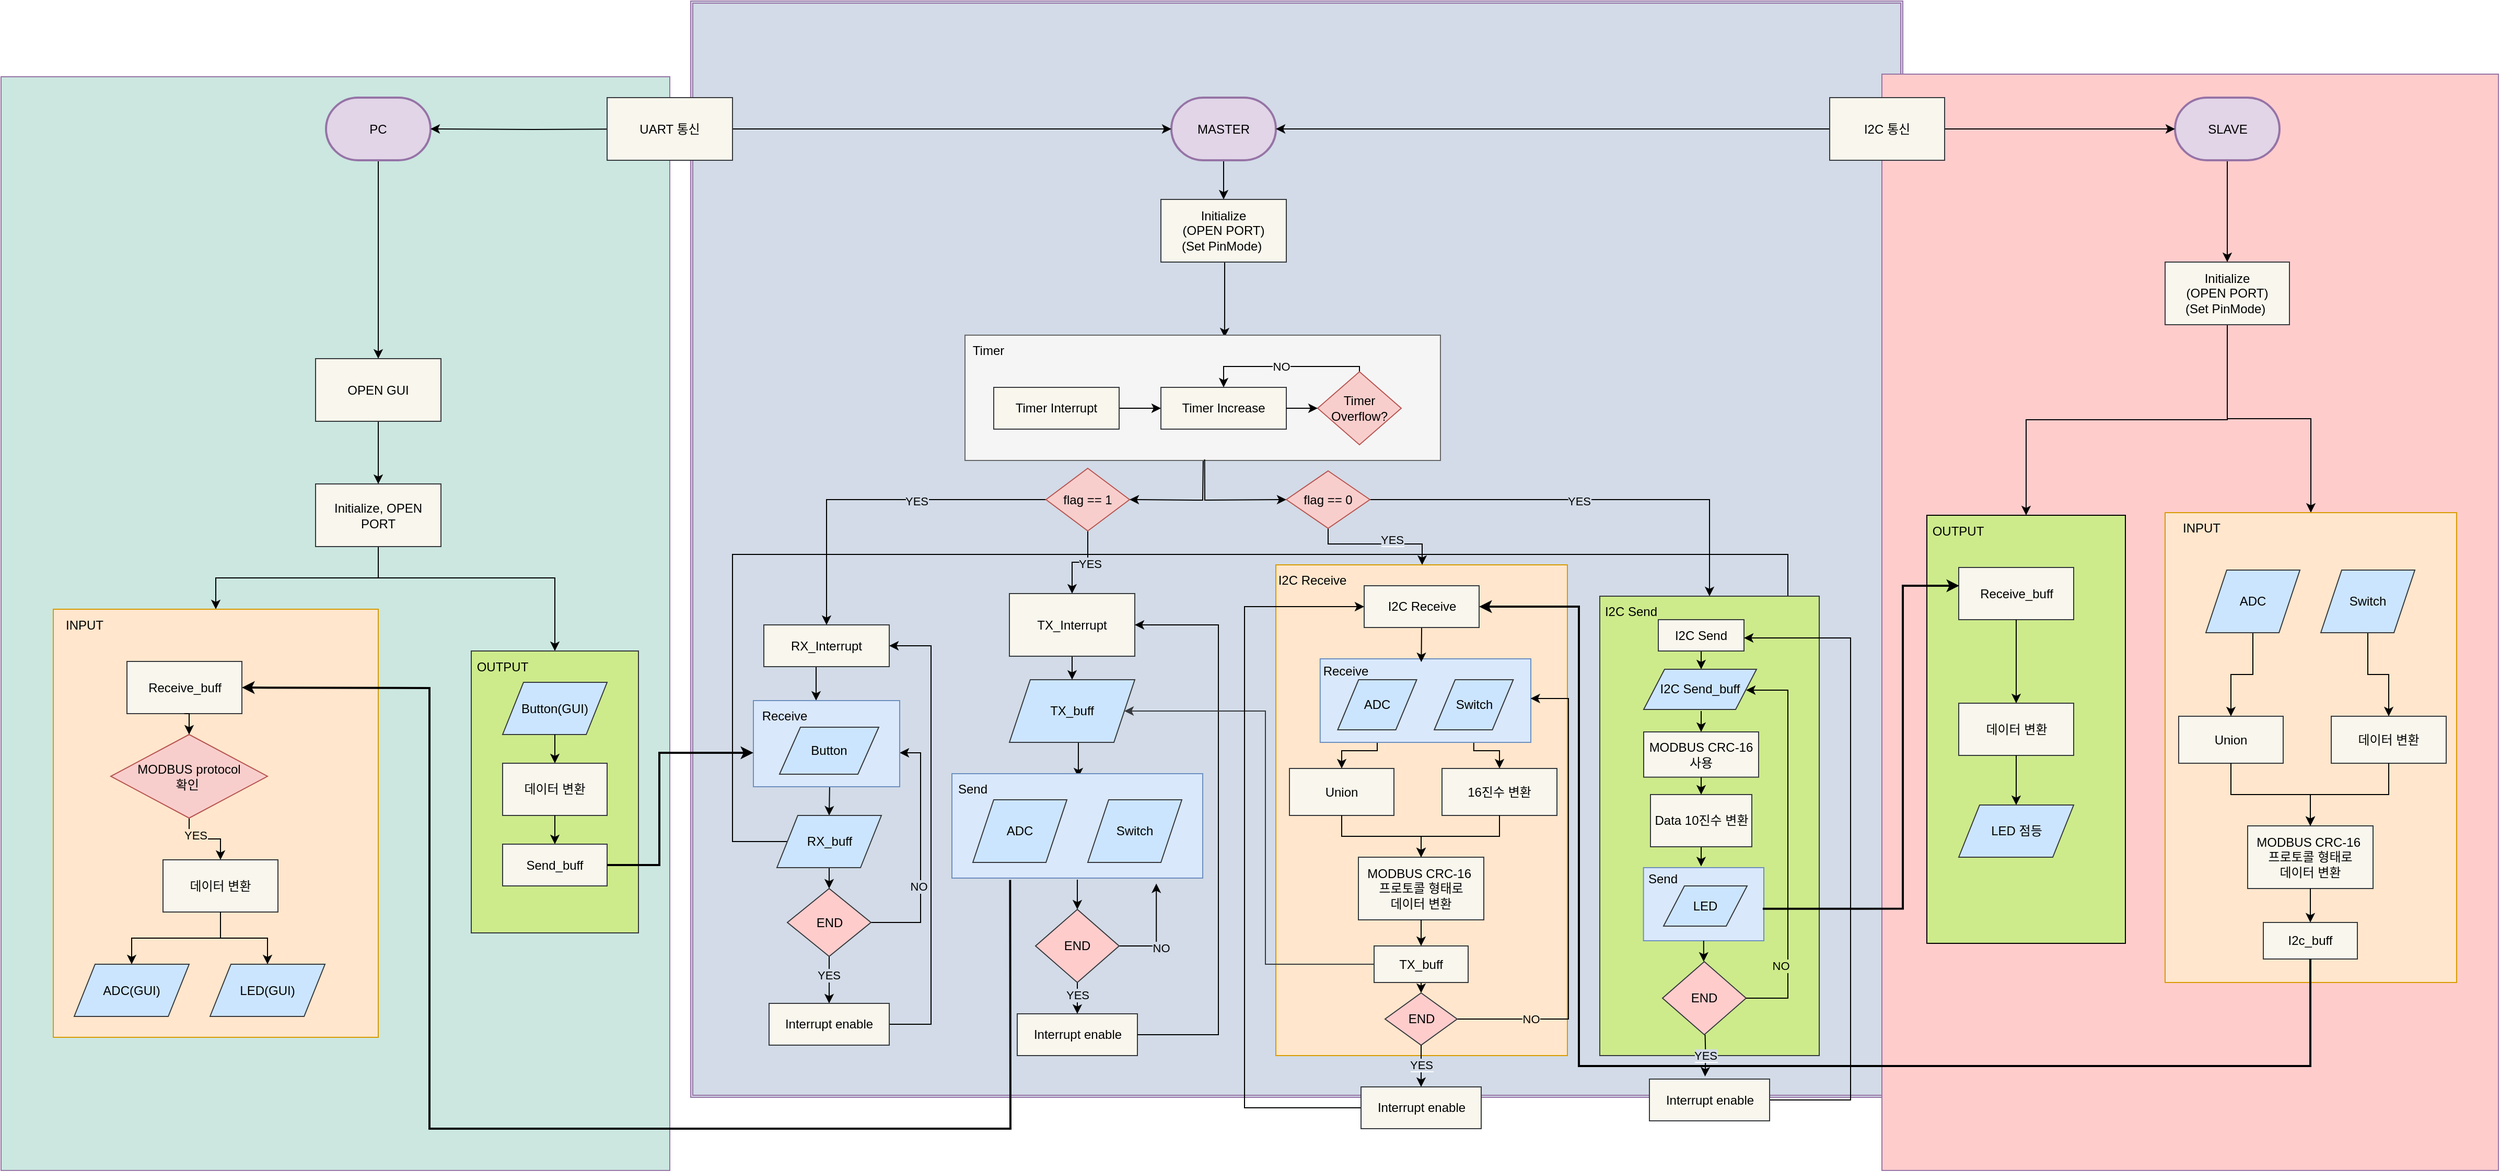 <mxfile version="20.8.16" type="device"><diagram name="페이지-1" id="ZwGF6ZlMhpeo45rsadKt"><mxGraphModel dx="3222" dy="2242" grid="1" gridSize="10" guides="1" tooltips="1" connect="1" arrows="1" fold="1" page="1" pageScale="1" pageWidth="827" pageHeight="1169" math="0" shadow="0"><root><mxCell id="0"/><mxCell id="1" parent="0"/><mxCell id="f1HlEf__6IlxcF7phjeX-104" value="" style="shape=ext;double=1;rounded=0;whiteSpace=wrap;html=1;fillColor=#D2DBE7;strokeColor=#9673a6;" parent="1" vertex="1"><mxGeometry x="-170" y="-340" width="1160" height="1050" as="geometry"/></mxCell><mxCell id="f1HlEf__6IlxcF7phjeX-78" value="" style="rounded=0;whiteSpace=wrap;html=1;fillColor=#FFCCCC;strokeColor=#9673a6;" parent="1" vertex="1"><mxGeometry x="970" y="-270" width="590" height="1050" as="geometry"/></mxCell><mxCell id="0pEK2wuluWOF_c6K8Uz9-70" style="edgeStyle=orthogonalEdgeStyle;rounded=0;orthogonalLoop=1;jettySize=auto;html=1;exitX=0.5;exitY=1;exitDx=0;exitDy=0;entryX=0.546;entryY=0.017;entryDx=0;entryDy=0;entryPerimeter=0;" parent="1" source="1glshwVwyARpWJLmnn8l-3" target="0pEK2wuluWOF_c6K8Uz9-34" edge="1"><mxGeometry relative="1" as="geometry"><mxPoint x="330" y="-22" as="targetPoint"/><Array as="points"><mxPoint x="341" y="-40"/><mxPoint x="341" y="-40"/></Array></mxGeometry></mxCell><mxCell id="1glshwVwyARpWJLmnn8l-3" value="Initialize&lt;br style=&quot;border-color: var(--border-color);&quot;&gt;(OPEN PORT)&lt;br style=&quot;border-color: var(--border-color);&quot;&gt;(Set PinMode)&amp;nbsp;" style="rounded=0;whiteSpace=wrap;html=1;fillColor=#f9f7ed;strokeColor=#36393d;" parent="1" vertex="1"><mxGeometry x="280" y="-150" width="120" height="60" as="geometry"/></mxCell><mxCell id="1glshwVwyARpWJLmnn8l-60" style="edgeStyle=orthogonalEdgeStyle;rounded=0;orthogonalLoop=1;jettySize=auto;html=1;exitX=0.5;exitY=1;exitDx=0;exitDy=0;entryX=0.5;entryY=0;entryDx=0;entryDy=0;" parent="1" source="1glshwVwyARpWJLmnn8l-30" target="1glshwVwyARpWJLmnn8l-33" edge="1"><mxGeometry relative="1" as="geometry"/></mxCell><mxCell id="1glshwVwyARpWJLmnn8l-30" value="TX_Interrupt" style="rounded=0;whiteSpace=wrap;html=1;fillColor=#f9f7ed;strokeColor=#36393d;" parent="1" vertex="1"><mxGeometry x="135" y="227.5" width="120" height="60" as="geometry"/></mxCell><mxCell id="f1HlEf__6IlxcF7phjeX-30" style="edgeStyle=orthogonalEdgeStyle;rounded=0;orthogonalLoop=1;jettySize=auto;html=1;exitX=0.5;exitY=1;exitDx=0;exitDy=0;entryX=0.504;entryY=0.035;entryDx=0;entryDy=0;entryPerimeter=0;" parent="1" source="1glshwVwyARpWJLmnn8l-33" target="f1HlEf__6IlxcF7phjeX-10" edge="1"><mxGeometry relative="1" as="geometry"/></mxCell><mxCell id="1glshwVwyARpWJLmnn8l-33" value="TX_buff" style="shape=parallelogram;perimeter=parallelogramPerimeter;whiteSpace=wrap;html=1;fixedSize=1;fillColor=#cce5ff;strokeColor=#36393d;" parent="1" vertex="1"><mxGeometry x="135" y="310" width="120" height="60" as="geometry"/></mxCell><mxCell id="f1HlEf__6IlxcF7phjeX-83" style="edgeStyle=orthogonalEdgeStyle;rounded=0;orthogonalLoop=1;jettySize=auto;html=1;exitX=0.5;exitY=1;exitDx=0;exitDy=0;entryX=0.5;entryY=0;entryDx=0;entryDy=0;" parent="1" source="1glshwVwyARpWJLmnn8l-38" target="f1HlEf__6IlxcF7phjeX-82" edge="1"><mxGeometry relative="1" as="geometry"/></mxCell><mxCell id="f1HlEf__6IlxcF7phjeX-109" value="YES" style="edgeLabel;html=1;align=center;verticalAlign=middle;resizable=0;points=[];labelBackgroundColor=#D2DBE7;" parent="f1HlEf__6IlxcF7phjeX-83" vertex="1" connectable="0"><mxGeometry x="-0.202" relative="1" as="geometry"><mxPoint as="offset"/></mxGeometry></mxCell><mxCell id="f1HlEf__6IlxcF7phjeX-105" style="edgeStyle=orthogonalEdgeStyle;rounded=0;orthogonalLoop=1;jettySize=auto;html=1;exitX=1;exitY=0.5;exitDx=0;exitDy=0;entryX=0.815;entryY=1.052;entryDx=0;entryDy=0;entryPerimeter=0;" parent="1" source="1glshwVwyARpWJLmnn8l-38" target="f1HlEf__6IlxcF7phjeX-10" edge="1"><mxGeometry relative="1" as="geometry"><Array as="points"><mxPoint x="276" y="565"/></Array></mxGeometry></mxCell><mxCell id="f1HlEf__6IlxcF7phjeX-106" value="NO" style="edgeLabel;html=1;align=center;verticalAlign=middle;resizable=0;points=[];labelBackgroundColor=#D2DBE7;" parent="f1HlEf__6IlxcF7phjeX-105" vertex="1" connectable="0"><mxGeometry x="-0.222" y="-4" relative="1" as="geometry"><mxPoint y="3" as="offset"/></mxGeometry></mxCell><mxCell id="1glshwVwyARpWJLmnn8l-38" value="END" style="rhombus;whiteSpace=wrap;html=1;fillColor=#ffcccc;strokeColor=#36393d;" parent="1" vertex="1"><mxGeometry x="160" y="530" width="80" height="70" as="geometry"/></mxCell><mxCell id="0pEK2wuluWOF_c6K8Uz9-105" style="edgeStyle=orthogonalEdgeStyle;rounded=0;orthogonalLoop=1;jettySize=auto;html=1;exitX=0.5;exitY=1;exitDx=0;exitDy=0;entryX=0.5;entryY=0;entryDx=0;entryDy=0;strokeWidth=1;" parent="1" source="1glshwVwyARpWJLmnn8l-41" target="0pEK2wuluWOF_c6K8Uz9-21" edge="1"><mxGeometry relative="1" as="geometry"><Array as="points"><mxPoint x="1300" y="61"/><mxPoint x="1108" y="61"/></Array></mxGeometry></mxCell><mxCell id="0pEK2wuluWOF_c6K8Uz9-106" style="edgeStyle=orthogonalEdgeStyle;rounded=0;orthogonalLoop=1;jettySize=auto;html=1;exitX=0.5;exitY=1;exitDx=0;exitDy=0;entryX=0.5;entryY=0;entryDx=0;entryDy=0;strokeWidth=1;" parent="1" source="1glshwVwyARpWJLmnn8l-41" target="0pEK2wuluWOF_c6K8Uz9-73" edge="1"><mxGeometry relative="1" as="geometry"><Array as="points"><mxPoint x="1300" y="60"/><mxPoint x="1380" y="60"/></Array></mxGeometry></mxCell><mxCell id="1glshwVwyARpWJLmnn8l-41" value="Initialize &lt;br&gt;(OPEN PORT)&lt;br&gt;(Set PinMode)&amp;nbsp;" style="rounded=0;whiteSpace=wrap;html=1;fillColor=#f9f7ed;strokeColor=#36393d;" parent="1" vertex="1"><mxGeometry x="1241" y="-90" width="119" height="60" as="geometry"/></mxCell><mxCell id="f1HlEf__6IlxcF7phjeX-54" style="edgeStyle=orthogonalEdgeStyle;rounded=0;orthogonalLoop=1;jettySize=auto;html=1;exitX=0.5;exitY=1;exitDx=0;exitDy=0;entryX=1;entryY=0;entryDx=0;entryDy=0;" parent="1" source="1glshwVwyARpWJLmnn8l-63" target="f1HlEf__6IlxcF7phjeX-71" edge="1"><mxGeometry relative="1" as="geometry"><mxPoint x="-344" y="570" as="targetPoint"/></mxGeometry></mxCell><mxCell id="1glshwVwyARpWJLmnn8l-63" value="RX_Interrupt" style="rounded=0;whiteSpace=wrap;html=1;fillColor=#f9f7ed;strokeColor=#36393d;" parent="1" vertex="1"><mxGeometry x="-100" y="257.5" width="120" height="40" as="geometry"/></mxCell><mxCell id="f1HlEf__6IlxcF7phjeX-25" style="edgeStyle=orthogonalEdgeStyle;rounded=0;orthogonalLoop=1;jettySize=auto;html=1;exitX=0.5;exitY=1;exitDx=0;exitDy=0;exitPerimeter=0;" parent="1" source="f1HlEf__6IlxcF7phjeX-3" target="1glshwVwyARpWJLmnn8l-3" edge="1"><mxGeometry relative="1" as="geometry"/></mxCell><mxCell id="f1HlEf__6IlxcF7phjeX-3" value="MASTER" style="strokeWidth=2;html=1;shape=mxgraph.flowchart.terminator;whiteSpace=wrap;fillColor=#e1d5e7;strokeColor=#9673a6;" parent="1" vertex="1"><mxGeometry x="290" y="-247.5" width="100" height="60" as="geometry"/></mxCell><mxCell id="f1HlEf__6IlxcF7phjeX-23" style="edgeStyle=orthogonalEdgeStyle;rounded=0;orthogonalLoop=1;jettySize=auto;html=1;exitX=0.5;exitY=1;exitDx=0;exitDy=0;exitPerimeter=0;" parent="1" source="f1HlEf__6IlxcF7phjeX-4" target="1glshwVwyARpWJLmnn8l-41" edge="1"><mxGeometry relative="1" as="geometry"><mxPoint x="1301" as="targetPoint"/></mxGeometry></mxCell><mxCell id="f1HlEf__6IlxcF7phjeX-4" value="SLAVE" style="strokeWidth=2;html=1;shape=mxgraph.flowchart.terminator;whiteSpace=wrap;fillColor=#e1d5e7;strokeColor=#9673a6;" parent="1" vertex="1"><mxGeometry x="1250.5" y="-247.5" width="100" height="60" as="geometry"/></mxCell><mxCell id="f1HlEf__6IlxcF7phjeX-28" style="edgeStyle=orthogonalEdgeStyle;rounded=0;orthogonalLoop=1;jettySize=auto;html=1;exitX=1;exitY=0.5;exitDx=0;exitDy=0;entryX=0;entryY=0.5;entryDx=0;entryDy=0;entryPerimeter=0;" parent="1" source="f1HlEf__6IlxcF7phjeX-27" target="f1HlEf__6IlxcF7phjeX-4" edge="1"><mxGeometry relative="1" as="geometry"/></mxCell><mxCell id="f1HlEf__6IlxcF7phjeX-29" style="edgeStyle=orthogonalEdgeStyle;rounded=0;orthogonalLoop=1;jettySize=auto;html=1;exitX=0;exitY=0.5;exitDx=0;exitDy=0;entryX=1;entryY=0.5;entryDx=0;entryDy=0;entryPerimeter=0;" parent="1" source="f1HlEf__6IlxcF7phjeX-27" target="f1HlEf__6IlxcF7phjeX-3" edge="1"><mxGeometry relative="1" as="geometry"/></mxCell><mxCell id="f1HlEf__6IlxcF7phjeX-27" value="I2C 통신" style="rounded=0;whiteSpace=wrap;html=1;fillColor=#f9f7ed;strokeColor=#36393d;" parent="1" vertex="1"><mxGeometry x="920" y="-247.5" width="110" height="60" as="geometry"/></mxCell><mxCell id="f1HlEf__6IlxcF7phjeX-31" value="" style="endArrow=classic;html=1;rounded=0;entryX=0.5;entryY=0;entryDx=0;entryDy=0;exitX=0.5;exitY=1.015;exitDx=0;exitDy=0;exitPerimeter=0;" parent="1" source="f1HlEf__6IlxcF7phjeX-10" target="1glshwVwyARpWJLmnn8l-38" edge="1"><mxGeometry width="50" height="50" relative="1" as="geometry"><mxPoint x="-65" y="320" as="sourcePoint"/><mxPoint x="-15" y="270" as="targetPoint"/></mxGeometry></mxCell><mxCell id="f1HlEf__6IlxcF7phjeX-49" value="" style="group" parent="1" vertex="1" connectable="0"><mxGeometry x="990" y="192.5" width="160" height="490" as="geometry"/></mxCell><mxCell id="0pEK2wuluWOF_c6K8Uz9-20" value="" style="group" parent="f1HlEf__6IlxcF7phjeX-49" vertex="1" connectable="0"><mxGeometry x="-57" y="-40" width="321" height="410" as="geometry"/></mxCell><mxCell id="0pEK2wuluWOF_c6K8Uz9-21" value="" style="rounded=0;whiteSpace=wrap;html=1;fillColor=#CDEB8B;strokeColor=#000000;" parent="0pEK2wuluWOF_c6K8Uz9-20" vertex="1"><mxGeometry x="80" width="190" height="410" as="geometry"/></mxCell><mxCell id="0pEK2wuluWOF_c6K8Uz9-22" value="Receive_buff" style="rounded=0;whiteSpace=wrap;html=1;fillColor=#f9f7ed;strokeColor=#36393d;" parent="0pEK2wuluWOF_c6K8Uz9-20" vertex="1"><mxGeometry x="110.5" y="50" width="110" height="50" as="geometry"/></mxCell><mxCell id="0pEK2wuluWOF_c6K8Uz9-23" value="데이터 변환" style="rounded=0;whiteSpace=wrap;html=1;fillColor=#f9f7ed;strokeColor=#36393d;" parent="0pEK2wuluWOF_c6K8Uz9-20" vertex="1"><mxGeometry x="110.5" y="180" width="110" height="50" as="geometry"/></mxCell><mxCell id="0pEK2wuluWOF_c6K8Uz9-27" style="edgeStyle=orthogonalEdgeStyle;rounded=0;orthogonalLoop=1;jettySize=auto;html=1;exitX=0.5;exitY=1;exitDx=0;exitDy=0;entryX=0.5;entryY=0;entryDx=0;entryDy=0;" parent="0pEK2wuluWOF_c6K8Uz9-20" source="0pEK2wuluWOF_c6K8Uz9-22" target="0pEK2wuluWOF_c6K8Uz9-23" edge="1"><mxGeometry relative="1" as="geometry"><mxPoint x="170" y="120" as="targetPoint"/></mxGeometry></mxCell><mxCell id="0pEK2wuluWOF_c6K8Uz9-28" value="LED 점등" style="shape=parallelogram;perimeter=parallelogramPerimeter;whiteSpace=wrap;html=1;fixedSize=1;fillColor=#cce5ff;strokeColor=#36393d;" parent="0pEK2wuluWOF_c6K8Uz9-20" vertex="1"><mxGeometry x="110.5" y="277.5" width="110" height="50" as="geometry"/></mxCell><mxCell id="0pEK2wuluWOF_c6K8Uz9-29" style="edgeStyle=orthogonalEdgeStyle;rounded=0;orthogonalLoop=1;jettySize=auto;html=1;exitX=0.5;exitY=1;exitDx=0;exitDy=0;entryX=0.5;entryY=0;entryDx=0;entryDy=0;" parent="0pEK2wuluWOF_c6K8Uz9-20" source="0pEK2wuluWOF_c6K8Uz9-23" target="0pEK2wuluWOF_c6K8Uz9-28" edge="1"><mxGeometry relative="1" as="geometry"/></mxCell><mxCell id="0pEK2wuluWOF_c6K8Uz9-32" value="OUTPUT" style="text;html=1;strokeColor=none;fillColor=none;align=center;verticalAlign=middle;whiteSpace=wrap;rounded=0;" parent="0pEK2wuluWOF_c6K8Uz9-20" vertex="1"><mxGeometry x="80" width="60" height="30" as="geometry"/></mxCell><mxCell id="f1HlEf__6IlxcF7phjeX-55" style="edgeStyle=orthogonalEdgeStyle;rounded=0;orthogonalLoop=1;jettySize=auto;html=1;entryX=0.5;entryY=0;entryDx=0;entryDy=0;" parent="1" target="f1HlEf__6IlxcF7phjeX-52" edge="1"><mxGeometry relative="1" as="geometry"><mxPoint x="-37" y="410" as="sourcePoint"/><Array as="points"/></mxGeometry></mxCell><mxCell id="f1HlEf__6IlxcF7phjeX-56" style="edgeStyle=orthogonalEdgeStyle;rounded=0;orthogonalLoop=1;jettySize=auto;html=1;exitX=0.5;exitY=1;exitDx=0;exitDy=0;entryX=0.5;entryY=0;entryDx=0;entryDy=0;" parent="1" source="f1HlEf__6IlxcF7phjeX-52" target="f1HlEf__6IlxcF7phjeX-53" edge="1"><mxGeometry relative="1" as="geometry"/></mxCell><mxCell id="0pEK2wuluWOF_c6K8Uz9-104" style="edgeStyle=orthogonalEdgeStyle;rounded=0;orthogonalLoop=1;jettySize=auto;html=1;exitX=0;exitY=0.5;exitDx=0;exitDy=0;entryX=1;entryY=0.5;entryDx=0;entryDy=0;strokeWidth=1;" parent="1" source="f1HlEf__6IlxcF7phjeX-52" target="1glshwVwyARpWJLmnn8l-21" edge="1"><mxGeometry relative="1" as="geometry"><Array as="points"><mxPoint x="-130" y="465"/><mxPoint x="-130" y="190"/><mxPoint x="880" y="190"/><mxPoint x="880" y="298"/></Array></mxGeometry></mxCell><mxCell id="f1HlEf__6IlxcF7phjeX-52" value="RX_buff" style="shape=parallelogram;perimeter=parallelogramPerimeter;whiteSpace=wrap;html=1;fixedSize=1;fillColor=#cce5ff;strokeColor=#36393d;" parent="1" vertex="1"><mxGeometry x="-87.5" y="440" width="100" height="50" as="geometry"/></mxCell><mxCell id="f1HlEf__6IlxcF7phjeX-85" style="edgeStyle=orthogonalEdgeStyle;rounded=0;orthogonalLoop=1;jettySize=auto;html=1;exitX=0.5;exitY=1;exitDx=0;exitDy=0;entryX=0.5;entryY=0;entryDx=0;entryDy=0;" parent="1" source="f1HlEf__6IlxcF7phjeX-53" target="f1HlEf__6IlxcF7phjeX-81" edge="1"><mxGeometry relative="1" as="geometry"/></mxCell><mxCell id="f1HlEf__6IlxcF7phjeX-112" value="YES" style="edgeLabel;html=1;align=center;verticalAlign=middle;resizable=0;points=[];labelBackgroundColor=#D2DBE7;" parent="f1HlEf__6IlxcF7phjeX-85" vertex="1" connectable="0"><mxGeometry x="-0.209" y="-1" relative="1" as="geometry"><mxPoint as="offset"/></mxGeometry></mxCell><mxCell id="f1HlEf__6IlxcF7phjeX-110" style="edgeStyle=orthogonalEdgeStyle;rounded=0;orthogonalLoop=1;jettySize=auto;html=1;exitX=1;exitY=0.5;exitDx=0;exitDy=0;" parent="1" source="f1HlEf__6IlxcF7phjeX-53" edge="1"><mxGeometry relative="1" as="geometry"><Array as="points"><mxPoint x="50" y="543"/><mxPoint x="50" y="380"/></Array><mxPoint x="30" y="380" as="targetPoint"/></mxGeometry></mxCell><mxCell id="f1HlEf__6IlxcF7phjeX-111" value="NO" style="edgeLabel;html=1;align=center;verticalAlign=middle;resizable=0;points=[];labelBackgroundColor=#D2DBE7;" parent="f1HlEf__6IlxcF7phjeX-110" vertex="1" connectable="0"><mxGeometry x="-0.286" y="2" relative="1" as="geometry"><mxPoint as="offset"/></mxGeometry></mxCell><mxCell id="f1HlEf__6IlxcF7phjeX-53" value="END" style="rhombus;whiteSpace=wrap;html=1;fillColor=#ffcccc;strokeColor=#36393d;" parent="1" vertex="1"><mxGeometry x="-77.5" y="510" width="80" height="65" as="geometry"/></mxCell><mxCell id="f1HlEf__6IlxcF7phjeX-73" value="" style="group" parent="1" vertex="1" connectable="0"><mxGeometry x="-110" y="330" width="140" height="82.5" as="geometry"/></mxCell><mxCell id="f1HlEf__6IlxcF7phjeX-72" value="" style="group;fillColor=#dae8fc;strokeColor=#6c8ebf;container=0;" parent="f1HlEf__6IlxcF7phjeX-73" vertex="1" connectable="0"><mxGeometry width="140" height="82.5" as="geometry"/></mxCell><mxCell id="f1HlEf__6IlxcF7phjeX-51" value="Button" style="shape=parallelogram;perimeter=parallelogramPerimeter;whiteSpace=wrap;html=1;fixedSize=1;fillColor=#cce5ff;strokeColor=#36393d;" parent="f1HlEf__6IlxcF7phjeX-73" vertex="1"><mxGeometry x="25" y="25.5" width="95" height="45" as="geometry"/></mxCell><mxCell id="f1HlEf__6IlxcF7phjeX-71" value="Receive" style="text;html=1;strokeColor=none;fillColor=none;align=center;verticalAlign=middle;whiteSpace=wrap;rounded=0;" parent="f1HlEf__6IlxcF7phjeX-73" vertex="1"><mxGeometry width="60" height="30" as="geometry"/></mxCell><mxCell id="f1HlEf__6IlxcF7phjeX-75" value="" style="group" parent="1" vertex="1" connectable="0"><mxGeometry x="70" y="400" width="250" height="100" as="geometry"/></mxCell><mxCell id="f1HlEf__6IlxcF7phjeX-10" value="" style="verticalLabelPosition=bottom;verticalAlign=top;html=1;shape=mxgraph.basic.rect;fillColor2=none;strokeWidth=1;size=20;indent=5;container=0;fillColor=#dae8fc;strokeColor=#6c8ebf;" parent="f1HlEf__6IlxcF7phjeX-75" vertex="1"><mxGeometry x="10" width="240" height="100" as="geometry"/></mxCell><mxCell id="1glshwVwyARpWJLmnn8l-36" value="ADC" style="shape=parallelogram;perimeter=parallelogramPerimeter;whiteSpace=wrap;html=1;fixedSize=1;fillColor=#cce5ff;strokeColor=#36393d;container=0;" parent="f1HlEf__6IlxcF7phjeX-75" vertex="1"><mxGeometry x="30" y="25" width="90" height="60" as="geometry"/></mxCell><mxCell id="1glshwVwyARpWJLmnn8l-37" value="Switch" style="shape=parallelogram;perimeter=parallelogramPerimeter;whiteSpace=wrap;html=1;fixedSize=1;fillColor=#cce5ff;strokeColor=#36393d;container=0;" parent="f1HlEf__6IlxcF7phjeX-75" vertex="1"><mxGeometry x="140" y="25" width="90" height="60" as="geometry"/></mxCell><mxCell id="f1HlEf__6IlxcF7phjeX-11" value="Send" style="text;html=1;strokeColor=none;fillColor=none;align=center;verticalAlign=middle;whiteSpace=wrap;rounded=0;container=0;" parent="f1HlEf__6IlxcF7phjeX-75" vertex="1"><mxGeometry width="60" height="30" as="geometry"/></mxCell><mxCell id="f1HlEf__6IlxcF7phjeX-86" style="edgeStyle=orthogonalEdgeStyle;rounded=0;orthogonalLoop=1;jettySize=auto;html=1;exitX=1;exitY=0.5;exitDx=0;exitDy=0;entryX=1;entryY=0.5;entryDx=0;entryDy=0;" parent="1" source="f1HlEf__6IlxcF7phjeX-81" target="1glshwVwyARpWJLmnn8l-63" edge="1"><mxGeometry relative="1" as="geometry"><Array as="points"><mxPoint x="60" y="640"/><mxPoint x="60" y="278"/></Array></mxGeometry></mxCell><mxCell id="f1HlEf__6IlxcF7phjeX-81" value="Interrupt enable" style="rounded=0;whiteSpace=wrap;html=1;fillColor=#f9f7ed;strokeColor=#36393d;" parent="1" vertex="1"><mxGeometry x="-95" y="620" width="115" height="40" as="geometry"/></mxCell><mxCell id="f1HlEf__6IlxcF7phjeX-82" value="Interrupt enable" style="rounded=0;whiteSpace=wrap;html=1;fillColor=#f9f7ed;strokeColor=#36393d;" parent="1" vertex="1"><mxGeometry x="142.5" y="630" width="115" height="40" as="geometry"/></mxCell><mxCell id="f1HlEf__6IlxcF7phjeX-84" style="edgeStyle=orthogonalEdgeStyle;rounded=0;orthogonalLoop=1;jettySize=auto;html=1;exitX=1;exitY=0.5;exitDx=0;exitDy=0;entryX=1;entryY=0.5;entryDx=0;entryDy=0;" parent="1" source="f1HlEf__6IlxcF7phjeX-82" target="1glshwVwyARpWJLmnn8l-30" edge="1"><mxGeometry relative="1" as="geometry"><Array as="points"><mxPoint x="335" y="650"/><mxPoint x="335" y="258"/></Array></mxGeometry></mxCell><mxCell id="BFoAyvisKUFXEgnlOEMM-1" value="" style="rounded=0;whiteSpace=wrap;html=1;fillColor=#CBE7E0;strokeColor=#9673a6;" parent="1" vertex="1"><mxGeometry x="-830" y="-267.5" width="640" height="1047.5" as="geometry"/></mxCell><mxCell id="BFoAyvisKUFXEgnlOEMM-2" style="edgeStyle=orthogonalEdgeStyle;rounded=0;orthogonalLoop=1;jettySize=auto;html=1;exitX=0.5;exitY=1;exitDx=0;exitDy=0;entryX=0.5;entryY=0;entryDx=0;entryDy=0;" parent="1" source="BFoAyvisKUFXEgnlOEMM-4" target="BFoAyvisKUFXEgnlOEMM-10" edge="1"><mxGeometry relative="1" as="geometry"/></mxCell><mxCell id="BFoAyvisKUFXEgnlOEMM-3" style="edgeStyle=orthogonalEdgeStyle;rounded=0;orthogonalLoop=1;jettySize=auto;html=1;exitX=0.5;exitY=1;exitDx=0;exitDy=0;entryX=0.5;entryY=0;entryDx=0;entryDy=0;" parent="1" source="BFoAyvisKUFXEgnlOEMM-4" target="BFoAyvisKUFXEgnlOEMM-23" edge="1"><mxGeometry relative="1" as="geometry"><Array as="points"><mxPoint x="-499" y="212.5"/><mxPoint x="-330" y="212.5"/></Array></mxGeometry></mxCell><mxCell id="BFoAyvisKUFXEgnlOEMM-4" value="Initialize, OPEN PORT" style="rounded=0;whiteSpace=wrap;html=1;fillColor=#f9f7ed;strokeColor=#36393d;" parent="1" vertex="1"><mxGeometry x="-529" y="122.5" width="120" height="60" as="geometry"/></mxCell><mxCell id="BFoAyvisKUFXEgnlOEMM-5" style="edgeStyle=orthogonalEdgeStyle;rounded=0;orthogonalLoop=1;jettySize=auto;html=1;exitX=0.5;exitY=1;exitDx=0;exitDy=0;entryX=0.5;entryY=0;entryDx=0;entryDy=0;" parent="1" source="BFoAyvisKUFXEgnlOEMM-6" target="BFoAyvisKUFXEgnlOEMM-4" edge="1"><mxGeometry relative="1" as="geometry"/></mxCell><mxCell id="BFoAyvisKUFXEgnlOEMM-6" value="OPEN GUI" style="rounded=0;whiteSpace=wrap;html=1;fillColor=#f9f7ed;strokeColor=#36393d;" parent="1" vertex="1"><mxGeometry x="-529" y="2.5" width="120" height="60" as="geometry"/></mxCell><mxCell id="BFoAyvisKUFXEgnlOEMM-7" style="edgeStyle=orthogonalEdgeStyle;rounded=0;orthogonalLoop=1;jettySize=auto;html=1;exitX=0.5;exitY=1;exitDx=0;exitDy=0;exitPerimeter=0;entryX=0.5;entryY=0;entryDx=0;entryDy=0;" parent="1" source="BFoAyvisKUFXEgnlOEMM-8" target="BFoAyvisKUFXEgnlOEMM-6" edge="1"><mxGeometry relative="1" as="geometry"/></mxCell><mxCell id="BFoAyvisKUFXEgnlOEMM-8" value="PC" style="strokeWidth=2;html=1;shape=mxgraph.flowchart.terminator;whiteSpace=wrap;fillColor=#e1d5e7;strokeColor=#9673a6;" parent="1" vertex="1"><mxGeometry x="-519" y="-247.5" width="100" height="60" as="geometry"/></mxCell><mxCell id="BFoAyvisKUFXEgnlOEMM-9" value="" style="group" parent="1" vertex="1" connectable="0"><mxGeometry x="-820" y="242.5" width="351" height="410" as="geometry"/></mxCell><mxCell id="0pEK2wuluWOF_c6K8Uz9-107" value="" style="group" parent="BFoAyvisKUFXEgnlOEMM-9" vertex="1" connectable="0"><mxGeometry x="40" width="311" height="410" as="geometry"/></mxCell><mxCell id="BFoAyvisKUFXEgnlOEMM-10" value="" style="rounded=0;whiteSpace=wrap;html=1;fillColor=#ffe6cc;strokeColor=#d79b00;" parent="0pEK2wuluWOF_c6K8Uz9-107" vertex="1"><mxGeometry width="311" height="410" as="geometry"/></mxCell><mxCell id="BFoAyvisKUFXEgnlOEMM-11" value="Receive_buff" style="rounded=0;whiteSpace=wrap;html=1;fillColor=#f9f7ed;strokeColor=#36393d;" parent="0pEK2wuluWOF_c6K8Uz9-107" vertex="1"><mxGeometry x="70.5" y="50" width="110" height="50" as="geometry"/></mxCell><mxCell id="BFoAyvisKUFXEgnlOEMM-12" value="데이터 변환" style="rounded=0;whiteSpace=wrap;html=1;fillColor=#f9f7ed;strokeColor=#36393d;" parent="0pEK2wuluWOF_c6K8Uz9-107" vertex="1"><mxGeometry x="105" y="240" width="110" height="50" as="geometry"/></mxCell><mxCell id="BFoAyvisKUFXEgnlOEMM-13" style="edgeStyle=orthogonalEdgeStyle;rounded=0;orthogonalLoop=1;jettySize=auto;html=1;exitX=0.5;exitY=1;exitDx=0;exitDy=0;entryX=0.5;entryY=0;entryDx=0;entryDy=0;" parent="0pEK2wuluWOF_c6K8Uz9-107" source="BFoAyvisKUFXEgnlOEMM-15" target="BFoAyvisKUFXEgnlOEMM-12" edge="1"><mxGeometry relative="1" as="geometry"/></mxCell><mxCell id="BFoAyvisKUFXEgnlOEMM-14" value="YES" style="edgeLabel;html=1;align=center;verticalAlign=middle;resizable=0;points=[];labelBackgroundColor=#FFE6CC;" parent="BFoAyvisKUFXEgnlOEMM-13" vertex="1" connectable="0"><mxGeometry x="-0.269" y="4" relative="1" as="geometry"><mxPoint as="offset"/></mxGeometry></mxCell><mxCell id="BFoAyvisKUFXEgnlOEMM-15" value="MODBUS protocol &lt;br&gt;확인&amp;nbsp;" style="rhombus;whiteSpace=wrap;html=1;fillColor=#f8cecc;strokeColor=#b85450;" parent="0pEK2wuluWOF_c6K8Uz9-107" vertex="1"><mxGeometry x="55" y="120" width="150" height="80" as="geometry"/></mxCell><mxCell id="BFoAyvisKUFXEgnlOEMM-16" style="edgeStyle=orthogonalEdgeStyle;rounded=0;orthogonalLoop=1;jettySize=auto;html=1;exitX=0.5;exitY=1;exitDx=0;exitDy=0;entryX=0.5;entryY=0;entryDx=0;entryDy=0;" parent="0pEK2wuluWOF_c6K8Uz9-107" source="BFoAyvisKUFXEgnlOEMM-11" target="BFoAyvisKUFXEgnlOEMM-15" edge="1"><mxGeometry relative="1" as="geometry"/></mxCell><mxCell id="BFoAyvisKUFXEgnlOEMM-17" value="ADC(GUI)" style="shape=parallelogram;perimeter=parallelogramPerimeter;whiteSpace=wrap;html=1;fixedSize=1;fillColor=#cce5ff;strokeColor=#36393d;" parent="0pEK2wuluWOF_c6K8Uz9-107" vertex="1"><mxGeometry x="20" y="340" width="110" height="50" as="geometry"/></mxCell><mxCell id="BFoAyvisKUFXEgnlOEMM-18" style="edgeStyle=orthogonalEdgeStyle;rounded=0;orthogonalLoop=1;jettySize=auto;html=1;exitX=0.5;exitY=1;exitDx=0;exitDy=0;entryX=0.5;entryY=0;entryDx=0;entryDy=0;" parent="0pEK2wuluWOF_c6K8Uz9-107" source="BFoAyvisKUFXEgnlOEMM-12" target="BFoAyvisKUFXEgnlOEMM-17" edge="1"><mxGeometry relative="1" as="geometry"/></mxCell><mxCell id="BFoAyvisKUFXEgnlOEMM-19" value="LED(GUI)" style="shape=parallelogram;perimeter=parallelogramPerimeter;whiteSpace=wrap;html=1;fixedSize=1;fillColor=#cce5ff;strokeColor=#36393d;" parent="0pEK2wuluWOF_c6K8Uz9-107" vertex="1"><mxGeometry x="150" y="340" width="110" height="50" as="geometry"/></mxCell><mxCell id="BFoAyvisKUFXEgnlOEMM-20" style="edgeStyle=orthogonalEdgeStyle;rounded=0;orthogonalLoop=1;jettySize=auto;html=1;exitX=0.5;exitY=1;exitDx=0;exitDy=0;entryX=0.5;entryY=0;entryDx=0;entryDy=0;" parent="0pEK2wuluWOF_c6K8Uz9-107" source="BFoAyvisKUFXEgnlOEMM-12" target="BFoAyvisKUFXEgnlOEMM-19" edge="1"><mxGeometry relative="1" as="geometry"/></mxCell><mxCell id="BFoAyvisKUFXEgnlOEMM-21" value="INPUT" style="text;html=1;strokeColor=none;fillColor=none;align=center;verticalAlign=middle;whiteSpace=wrap;rounded=0;" parent="0pEK2wuluWOF_c6K8Uz9-107" vertex="1"><mxGeometry width="60" height="30" as="geometry"/></mxCell><mxCell id="BFoAyvisKUFXEgnlOEMM-22" value="" style="group" parent="1" vertex="1" connectable="0"><mxGeometry x="-380" y="282.5" width="160" height="270" as="geometry"/></mxCell><mxCell id="BFoAyvisKUFXEgnlOEMM-23" value="" style="rounded=0;whiteSpace=wrap;html=1;fillColor=#cdeb8b;strokeColor=#36393d;" parent="BFoAyvisKUFXEgnlOEMM-22" vertex="1"><mxGeometry width="160" height="270" as="geometry"/></mxCell><mxCell id="BFoAyvisKUFXEgnlOEMM-24" value="Button(GUI)" style="shape=parallelogram;perimeter=parallelogramPerimeter;whiteSpace=wrap;html=1;fixedSize=1;fillColor=#cce5ff;strokeColor=#36393d;" parent="BFoAyvisKUFXEgnlOEMM-22" vertex="1"><mxGeometry x="30" y="30" width="100" height="50" as="geometry"/></mxCell><mxCell id="BFoAyvisKUFXEgnlOEMM-25" value="데이터 변환" style="rounded=0;whiteSpace=wrap;html=1;fillColor=#f9f7ed;strokeColor=#36393d;" parent="BFoAyvisKUFXEgnlOEMM-22" vertex="1"><mxGeometry x="30" y="107.5" width="100" height="50" as="geometry"/></mxCell><mxCell id="BFoAyvisKUFXEgnlOEMM-26" style="edgeStyle=orthogonalEdgeStyle;rounded=0;orthogonalLoop=1;jettySize=auto;html=1;exitX=0.5;exitY=1;exitDx=0;exitDy=0;entryX=0.5;entryY=0;entryDx=0;entryDy=0;" parent="BFoAyvisKUFXEgnlOEMM-22" source="BFoAyvisKUFXEgnlOEMM-24" target="BFoAyvisKUFXEgnlOEMM-25" edge="1"><mxGeometry relative="1" as="geometry"/></mxCell><mxCell id="BFoAyvisKUFXEgnlOEMM-27" value="Send_buff" style="rounded=0;whiteSpace=wrap;html=1;fillColor=#f9f7ed;strokeColor=#36393d;" parent="BFoAyvisKUFXEgnlOEMM-22" vertex="1"><mxGeometry x="30" y="185" width="100" height="40" as="geometry"/></mxCell><mxCell id="BFoAyvisKUFXEgnlOEMM-28" style="edgeStyle=orthogonalEdgeStyle;rounded=0;orthogonalLoop=1;jettySize=auto;html=1;exitX=0.5;exitY=1;exitDx=0;exitDy=0;entryX=0.5;entryY=0;entryDx=0;entryDy=0;" parent="BFoAyvisKUFXEgnlOEMM-22" source="BFoAyvisKUFXEgnlOEMM-25" target="BFoAyvisKUFXEgnlOEMM-27" edge="1"><mxGeometry relative="1" as="geometry"/></mxCell><mxCell id="BFoAyvisKUFXEgnlOEMM-29" value="OUTPUT" style="text;html=1;strokeColor=none;fillColor=none;align=center;verticalAlign=middle;whiteSpace=wrap;rounded=0;" parent="BFoAyvisKUFXEgnlOEMM-22" vertex="1"><mxGeometry width="60" height="30" as="geometry"/></mxCell><mxCell id="0pEK2wuluWOF_c6K8Uz9-5" style="edgeStyle=orthogonalEdgeStyle;rounded=0;orthogonalLoop=1;jettySize=auto;html=1;exitX=1;exitY=0.5;exitDx=0;exitDy=0;entryX=0;entryY=0.5;entryDx=0;entryDy=0;entryPerimeter=0;" parent="1" source="0pEK2wuluWOF_c6K8Uz9-4" target="f1HlEf__6IlxcF7phjeX-3" edge="1"><mxGeometry relative="1" as="geometry"/></mxCell><mxCell id="0pEK2wuluWOF_c6K8Uz9-6" style="edgeStyle=orthogonalEdgeStyle;rounded=0;orthogonalLoop=1;jettySize=auto;html=1;entryX=1;entryY=0.5;entryDx=0;entryDy=0;entryPerimeter=0;" parent="1" target="BFoAyvisKUFXEgnlOEMM-8" edge="1"><mxGeometry relative="1" as="geometry"><mxPoint x="-220" y="-217.5" as="sourcePoint"/></mxGeometry></mxCell><mxCell id="0pEK2wuluWOF_c6K8Uz9-4" value="UART 통신" style="rounded=0;whiteSpace=wrap;html=1;fillColor=#f9f7ed;strokeColor=#36393d;" parent="1" vertex="1"><mxGeometry x="-250" y="-247.5" width="120" height="60" as="geometry"/></mxCell><mxCell id="0pEK2wuluWOF_c6K8Uz9-33" value="" style="group" parent="1" vertex="1" connectable="0"><mxGeometry x="90" y="-20" width="455" height="120" as="geometry"/></mxCell><mxCell id="0pEK2wuluWOF_c6K8Uz9-34" value="" style="verticalLabelPosition=bottom;verticalAlign=top;html=1;shape=mxgraph.basic.rect;fillColor2=none;strokeWidth=1;size=20;indent=5;container=0;fillColor=#f5f5f5;strokeColor=#666666;fontColor=#333333;" parent="0pEK2wuluWOF_c6K8Uz9-33" vertex="1"><mxGeometry x="2.5" width="455" height="120" as="geometry"/></mxCell><mxCell id="0pEK2wuluWOF_c6K8Uz9-35" value="Timer Increase" style="rounded=0;whiteSpace=wrap;html=1;container=0;fillColor=#f9f7ed;strokeColor=#36393d;" parent="0pEK2wuluWOF_c6K8Uz9-33" vertex="1"><mxGeometry x="190" y="50" width="120" height="40" as="geometry"/></mxCell><mxCell id="0pEK2wuluWOF_c6K8Uz9-36" style="edgeStyle=orthogonalEdgeStyle;rounded=0;orthogonalLoop=1;jettySize=auto;html=1;exitX=0.5;exitY=0;exitDx=0;exitDy=0;entryX=0.5;entryY=0;entryDx=0;entryDy=0;" parent="0pEK2wuluWOF_c6K8Uz9-33" source="0pEK2wuluWOF_c6K8Uz9-38" target="0pEK2wuluWOF_c6K8Uz9-35" edge="1"><mxGeometry relative="1" as="geometry"><Array as="points"><mxPoint x="380" y="30"/><mxPoint x="250" y="30"/></Array></mxGeometry></mxCell><mxCell id="0pEK2wuluWOF_c6K8Uz9-37" value="NO" style="edgeLabel;html=1;align=center;verticalAlign=middle;resizable=0;points=[];container=0;labelBackgroundColor=#F5F5F5;" parent="0pEK2wuluWOF_c6K8Uz9-36" vertex="1" connectable="0"><mxGeometry x="-0.244" y="-3" relative="1" as="geometry"><mxPoint x="-22" y="3" as="offset"/></mxGeometry></mxCell><mxCell id="0pEK2wuluWOF_c6K8Uz9-38" value="Timer Overflow?" style="rhombus;whiteSpace=wrap;html=1;container=0;fillColor=#f8cecc;strokeColor=#b85450;" parent="0pEK2wuluWOF_c6K8Uz9-33" vertex="1"><mxGeometry x="340" y="35" width="80" height="70" as="geometry"/></mxCell><mxCell id="0pEK2wuluWOF_c6K8Uz9-39" style="edgeStyle=orthogonalEdgeStyle;rounded=0;orthogonalLoop=1;jettySize=auto;html=1;exitX=1;exitY=0.5;exitDx=0;exitDy=0;entryX=0;entryY=0.5;entryDx=0;entryDy=0;" parent="0pEK2wuluWOF_c6K8Uz9-33" source="0pEK2wuluWOF_c6K8Uz9-35" target="0pEK2wuluWOF_c6K8Uz9-38" edge="1"><mxGeometry relative="1" as="geometry"/></mxCell><mxCell id="0pEK2wuluWOF_c6K8Uz9-40" style="edgeStyle=orthogonalEdgeStyle;rounded=0;orthogonalLoop=1;jettySize=auto;html=1;exitX=1;exitY=0.5;exitDx=0;exitDy=0;entryX=0;entryY=0.5;entryDx=0;entryDy=0;" parent="0pEK2wuluWOF_c6K8Uz9-33" source="0pEK2wuluWOF_c6K8Uz9-41" target="0pEK2wuluWOF_c6K8Uz9-35" edge="1"><mxGeometry relative="1" as="geometry"/></mxCell><mxCell id="0pEK2wuluWOF_c6K8Uz9-41" value="Timer Interrupt" style="rounded=0;whiteSpace=wrap;html=1;container=0;fillColor=#f9f7ed;strokeColor=#36393d;" parent="0pEK2wuluWOF_c6K8Uz9-33" vertex="1"><mxGeometry x="30" y="50" width="120" height="40" as="geometry"/></mxCell><mxCell id="0pEK2wuluWOF_c6K8Uz9-42" value="Timer" style="text;html=1;strokeColor=none;fillColor=none;align=center;verticalAlign=middle;whiteSpace=wrap;rounded=0;container=0;" parent="0pEK2wuluWOF_c6K8Uz9-33" vertex="1"><mxGeometry width="50" height="30" as="geometry"/></mxCell><mxCell id="0pEK2wuluWOF_c6K8Uz9-72" value="" style="group" parent="1" vertex="1" connectable="0"><mxGeometry x="1241" y="220" width="279" height="380" as="geometry"/></mxCell><mxCell id="0pEK2wuluWOF_c6K8Uz9-73" value="" style="rounded=0;whiteSpace=wrap;html=1;fillColor=#ffe6cc;strokeColor=#d79b00;" parent="0pEK2wuluWOF_c6K8Uz9-72" vertex="1"><mxGeometry y="-70" width="279" height="450" as="geometry"/></mxCell><mxCell id="0pEK2wuluWOF_c6K8Uz9-74" value="데이터 변환" style="rounded=0;whiteSpace=wrap;html=1;fillColor=#f9f7ed;strokeColor=#36393d;" parent="0pEK2wuluWOF_c6K8Uz9-72" vertex="1"><mxGeometry x="159" y="125" width="110" height="45" as="geometry"/></mxCell><mxCell id="0pEK2wuluWOF_c6K8Uz9-75" value="Union" style="rounded=0;whiteSpace=wrap;html=1;fillColor=#f9f7ed;strokeColor=#36393d;" parent="0pEK2wuluWOF_c6K8Uz9-72" vertex="1"><mxGeometry x="13" y="125" width="100" height="45" as="geometry"/></mxCell><mxCell id="0pEK2wuluWOF_c6K8Uz9-76" value="MODBUS CRC-16&amp;nbsp;&lt;br&gt;프로토콜 형태로&lt;br&gt;데이터 변환" style="rounded=0;whiteSpace=wrap;html=1;fillColor=#f9f7ed;strokeColor=#36393d;" parent="0pEK2wuluWOF_c6K8Uz9-72" vertex="1"><mxGeometry x="79" y="230" width="120" height="60" as="geometry"/></mxCell><mxCell id="0pEK2wuluWOF_c6K8Uz9-77" style="edgeStyle=orthogonalEdgeStyle;rounded=0;orthogonalLoop=1;jettySize=auto;html=1;exitX=0.5;exitY=1;exitDx=0;exitDy=0;entryX=0.5;entryY=0;entryDx=0;entryDy=0;" parent="0pEK2wuluWOF_c6K8Uz9-72" source="0pEK2wuluWOF_c6K8Uz9-74" target="0pEK2wuluWOF_c6K8Uz9-76" edge="1"><mxGeometry relative="1" as="geometry"/></mxCell><mxCell id="0pEK2wuluWOF_c6K8Uz9-78" style="edgeStyle=orthogonalEdgeStyle;rounded=0;orthogonalLoop=1;jettySize=auto;html=1;exitX=0.5;exitY=1;exitDx=0;exitDy=0;entryX=0.5;entryY=0;entryDx=0;entryDy=0;" parent="0pEK2wuluWOF_c6K8Uz9-72" source="0pEK2wuluWOF_c6K8Uz9-75" target="0pEK2wuluWOF_c6K8Uz9-76" edge="1"><mxGeometry relative="1" as="geometry"/></mxCell><mxCell id="0pEK2wuluWOF_c6K8Uz9-79" value="I2c_buff" style="rounded=0;whiteSpace=wrap;html=1;fillColor=#f9f7ed;strokeColor=#36393d;" parent="0pEK2wuluWOF_c6K8Uz9-72" vertex="1"><mxGeometry x="94" y="322.5" width="90" height="35" as="geometry"/></mxCell><mxCell id="0pEK2wuluWOF_c6K8Uz9-80" style="edgeStyle=orthogonalEdgeStyle;rounded=0;orthogonalLoop=1;jettySize=auto;html=1;exitX=0.5;exitY=1;exitDx=0;exitDy=0;entryX=0.5;entryY=0;entryDx=0;entryDy=0;" parent="0pEK2wuluWOF_c6K8Uz9-72" source="0pEK2wuluWOF_c6K8Uz9-76" target="0pEK2wuluWOF_c6K8Uz9-79" edge="1"><mxGeometry relative="1" as="geometry"/></mxCell><mxCell id="0pEK2wuluWOF_c6K8Uz9-86" style="edgeStyle=orthogonalEdgeStyle;rounded=0;orthogonalLoop=1;jettySize=auto;html=1;entryX=0.5;entryY=0;entryDx=0;entryDy=0;" parent="0pEK2wuluWOF_c6K8Uz9-72" source="0pEK2wuluWOF_c6K8Uz9-83" target="0pEK2wuluWOF_c6K8Uz9-75" edge="1"><mxGeometry relative="1" as="geometry"><mxPoint x="64.0" y="77.5" as="sourcePoint"/></mxGeometry></mxCell><mxCell id="0pEK2wuluWOF_c6K8Uz9-87" style="edgeStyle=orthogonalEdgeStyle;rounded=0;orthogonalLoop=1;jettySize=auto;html=1;entryX=0.5;entryY=0;entryDx=0;entryDy=0;" parent="0pEK2wuluWOF_c6K8Uz9-72" source="0pEK2wuluWOF_c6K8Uz9-84" target="0pEK2wuluWOF_c6K8Uz9-74" edge="1"><mxGeometry relative="1" as="geometry"><mxPoint x="214" y="77.5" as="sourcePoint"/></mxGeometry></mxCell><mxCell id="0pEK2wuluWOF_c6K8Uz9-88" value="INPUT" style="text;html=1;strokeColor=none;fillColor=none;align=center;verticalAlign=middle;whiteSpace=wrap;rounded=0;" parent="0pEK2wuluWOF_c6K8Uz9-72" vertex="1"><mxGeometry y="-70" width="70" height="30" as="geometry"/></mxCell><mxCell id="0pEK2wuluWOF_c6K8Uz9-83" value="ADC" style="shape=parallelogram;perimeter=parallelogramPerimeter;whiteSpace=wrap;html=1;fixedSize=1;fillColor=#cce5ff;strokeColor=#36393d;container=0;" parent="0pEK2wuluWOF_c6K8Uz9-72" vertex="1"><mxGeometry x="39" y="-15" width="90" height="60" as="geometry"/></mxCell><mxCell id="0pEK2wuluWOF_c6K8Uz9-84" value="Switch" style="shape=parallelogram;perimeter=parallelogramPerimeter;whiteSpace=wrap;html=1;fixedSize=1;fillColor=#cce5ff;strokeColor=#36393d;container=0;" parent="0pEK2wuluWOF_c6K8Uz9-72" vertex="1"><mxGeometry x="149" y="-15" width="90" height="60" as="geometry"/></mxCell><mxCell id="0pEK2wuluWOF_c6K8Uz9-112" value="" style="endArrow=classic;html=1;rounded=0;strokeWidth=2;exitX=0.232;exitY=1.018;exitDx=0;exitDy=0;exitPerimeter=0;entryX=1;entryY=0.5;entryDx=0;entryDy=0;" parent="1" source="f1HlEf__6IlxcF7phjeX-10" target="BFoAyvisKUFXEgnlOEMM-11" edge="1"><mxGeometry width="50" height="50" relative="1" as="geometry"><mxPoint x="30" y="480" as="sourcePoint"/><mxPoint x="80" y="430" as="targetPoint"/><Array as="points"><mxPoint x="136" y="740"/><mxPoint x="-420" y="740"/><mxPoint x="-420" y="318"/></Array></mxGeometry></mxCell><mxCell id="0pEK2wuluWOF_c6K8Uz9-114" style="edgeStyle=orthogonalEdgeStyle;rounded=0;orthogonalLoop=1;jettySize=auto;html=1;exitX=1;exitY=0.5;exitDx=0;exitDy=0;strokeWidth=2;" parent="1" source="BFoAyvisKUFXEgnlOEMM-27" edge="1"><mxGeometry relative="1" as="geometry"><mxPoint x="-110" y="380" as="targetPoint"/><Array as="points"><mxPoint x="-200" y="488"/><mxPoint x="-200" y="380"/></Array></mxGeometry></mxCell><mxCell id="0pEK2wuluWOF_c6K8Uz9-126" value="" style="group" parent="1" vertex="1" connectable="0"><mxGeometry x="390" y="220" width="279" height="450" as="geometry"/></mxCell><mxCell id="f1HlEf__6IlxcF7phjeX-39" value="" style="group" parent="0pEK2wuluWOF_c6K8Uz9-126" vertex="1" connectable="0"><mxGeometry y="50" width="279" height="400" as="geometry"/></mxCell><mxCell id="f1HlEf__6IlxcF7phjeX-32" value="" style="rounded=0;whiteSpace=wrap;html=1;fillColor=#FFE6CC;strokeColor=#d79b00;" parent="f1HlEf__6IlxcF7phjeX-39" vertex="1"><mxGeometry y="-70" width="279" height="470" as="geometry"/></mxCell><mxCell id="1glshwVwyARpWJLmnn8l-2" value="16진수 변환" style="rounded=0;whiteSpace=wrap;html=1;fillColor=#f9f7ed;strokeColor=#36393d;" parent="f1HlEf__6IlxcF7phjeX-39" vertex="1"><mxGeometry x="159" y="125" width="110" height="45" as="geometry"/></mxCell><mxCell id="1glshwVwyARpWJLmnn8l-4" value="Union" style="rounded=0;whiteSpace=wrap;html=1;fillColor=#f9f7ed;strokeColor=#36393d;" parent="f1HlEf__6IlxcF7phjeX-39" vertex="1"><mxGeometry x="13" y="125" width="100" height="45" as="geometry"/></mxCell><mxCell id="1glshwVwyARpWJLmnn8l-5" value="MODBUS CRC-16&amp;nbsp;&lt;br&gt;프로토콜 형태로&lt;br&gt;데이터 변환" style="rounded=0;whiteSpace=wrap;html=1;fillColor=#f9f7ed;strokeColor=#36393d;" parent="f1HlEf__6IlxcF7phjeX-39" vertex="1"><mxGeometry x="79" y="210" width="120" height="60" as="geometry"/></mxCell><mxCell id="1glshwVwyARpWJLmnn8l-19" style="edgeStyle=orthogonalEdgeStyle;rounded=0;orthogonalLoop=1;jettySize=auto;html=1;exitX=0.5;exitY=1;exitDx=0;exitDy=0;entryX=0.5;entryY=0;entryDx=0;entryDy=0;" parent="f1HlEf__6IlxcF7phjeX-39" source="1glshwVwyARpWJLmnn8l-2" target="1glshwVwyARpWJLmnn8l-5" edge="1"><mxGeometry relative="1" as="geometry"/></mxCell><mxCell id="1glshwVwyARpWJLmnn8l-18" style="edgeStyle=orthogonalEdgeStyle;rounded=0;orthogonalLoop=1;jettySize=auto;html=1;exitX=0.5;exitY=1;exitDx=0;exitDy=0;entryX=0.5;entryY=0;entryDx=0;entryDy=0;" parent="f1HlEf__6IlxcF7phjeX-39" source="1glshwVwyARpWJLmnn8l-4" target="1glshwVwyARpWJLmnn8l-5" edge="1"><mxGeometry relative="1" as="geometry"/></mxCell><mxCell id="0pEK2wuluWOF_c6K8Uz9-154" style="edgeStyle=orthogonalEdgeStyle;rounded=0;orthogonalLoop=1;jettySize=auto;html=1;exitX=0.5;exitY=1;exitDx=0;exitDy=0;entryX=0.5;entryY=0;entryDx=0;entryDy=0;strokeWidth=1;" parent="f1HlEf__6IlxcF7phjeX-39" source="1glshwVwyARpWJLmnn8l-22" target="0pEK2wuluWOF_c6K8Uz9-151" edge="1"><mxGeometry relative="1" as="geometry"/></mxCell><mxCell id="1glshwVwyARpWJLmnn8l-22" value="TX_buff" style="rounded=0;whiteSpace=wrap;html=1;fillColor=#f9f7ed;strokeColor=#36393d;" parent="f1HlEf__6IlxcF7phjeX-39" vertex="1"><mxGeometry x="94" y="295" width="90" height="35" as="geometry"/></mxCell><mxCell id="1glshwVwyARpWJLmnn8l-23" style="edgeStyle=orthogonalEdgeStyle;rounded=0;orthogonalLoop=1;jettySize=auto;html=1;exitX=0.5;exitY=1;exitDx=0;exitDy=0;entryX=0.5;entryY=0;entryDx=0;entryDy=0;" parent="f1HlEf__6IlxcF7phjeX-39" source="1glshwVwyARpWJLmnn8l-5" target="1glshwVwyARpWJLmnn8l-22" edge="1"><mxGeometry relative="1" as="geometry"/></mxCell><mxCell id="1glshwVwyARpWJLmnn8l-17" style="edgeStyle=orthogonalEdgeStyle;rounded=0;orthogonalLoop=1;jettySize=auto;html=1;entryX=0.5;entryY=0;entryDx=0;entryDy=0;" parent="f1HlEf__6IlxcF7phjeX-39" source="0pEK2wuluWOF_c6K8Uz9-57" target="1glshwVwyARpWJLmnn8l-4" edge="1"><mxGeometry relative="1" as="geometry"><mxPoint x="64.0" y="77.5" as="sourcePoint"/></mxGeometry></mxCell><mxCell id="1glshwVwyARpWJLmnn8l-16" style="edgeStyle=orthogonalEdgeStyle;rounded=0;orthogonalLoop=1;jettySize=auto;html=1;entryX=0.5;entryY=0;entryDx=0;entryDy=0;" parent="f1HlEf__6IlxcF7phjeX-39" source="0pEK2wuluWOF_c6K8Uz9-58" target="1glshwVwyARpWJLmnn8l-2" edge="1"><mxGeometry relative="1" as="geometry"><mxPoint x="214" y="77.5" as="sourcePoint"/></mxGeometry></mxCell><mxCell id="f1HlEf__6IlxcF7phjeX-35" value="I2C Receive" style="text;html=1;strokeColor=none;fillColor=none;align=center;verticalAlign=middle;whiteSpace=wrap;rounded=0;" parent="f1HlEf__6IlxcF7phjeX-39" vertex="1"><mxGeometry y="-70" width="70" height="30" as="geometry"/></mxCell><mxCell id="0pEK2wuluWOF_c6K8Uz9-55" value="" style="group" parent="f1HlEf__6IlxcF7phjeX-39" vertex="1" connectable="0"><mxGeometry x="34" y="20" width="210" height="80" as="geometry"/></mxCell><mxCell id="0pEK2wuluWOF_c6K8Uz9-56" value="" style="verticalLabelPosition=bottom;verticalAlign=top;html=1;shape=mxgraph.basic.rect;fillColor2=none;strokeWidth=1;size=20;indent=5;container=0;fillColor=#dae8fc;strokeColor=#6c8ebf;" parent="0pEK2wuluWOF_c6K8Uz9-55" vertex="1"><mxGeometry x="8.4" width="201.6" height="80" as="geometry"/></mxCell><mxCell id="0pEK2wuluWOF_c6K8Uz9-57" value="ADC" style="shape=parallelogram;perimeter=parallelogramPerimeter;whiteSpace=wrap;html=1;fixedSize=1;fillColor=#cce5ff;strokeColor=#36393d;container=0;" parent="0pEK2wuluWOF_c6K8Uz9-55" vertex="1"><mxGeometry x="25.2" y="20" width="75.6" height="48" as="geometry"/></mxCell><mxCell id="0pEK2wuluWOF_c6K8Uz9-58" value="Switch" style="shape=parallelogram;perimeter=parallelogramPerimeter;whiteSpace=wrap;html=1;fixedSize=1;fillColor=#cce5ff;strokeColor=#36393d;container=0;" parent="0pEK2wuluWOF_c6K8Uz9-55" vertex="1"><mxGeometry x="117.6" y="20" width="75.6" height="48" as="geometry"/></mxCell><mxCell id="0pEK2wuluWOF_c6K8Uz9-59" value="Receive" style="text;html=1;strokeColor=none;fillColor=none;align=center;verticalAlign=middle;whiteSpace=wrap;rounded=0;container=0;" parent="0pEK2wuluWOF_c6K8Uz9-55" vertex="1"><mxGeometry x="8.4" width="50.4" height="24" as="geometry"/></mxCell><mxCell id="0pEK2wuluWOF_c6K8Uz9-152" style="edgeStyle=orthogonalEdgeStyle;rounded=0;orthogonalLoop=1;jettySize=auto;html=1;exitX=1;exitY=0.5;exitDx=0;exitDy=0;entryX=0.999;entryY=0.475;entryDx=0;entryDy=0;entryPerimeter=0;strokeWidth=1;" parent="f1HlEf__6IlxcF7phjeX-39" source="0pEK2wuluWOF_c6K8Uz9-151" target="0pEK2wuluWOF_c6K8Uz9-56" edge="1"><mxGeometry relative="1" as="geometry"><Array as="points"><mxPoint x="280" y="365"/><mxPoint x="280" y="58"/></Array></mxGeometry></mxCell><mxCell id="0pEK2wuluWOF_c6K8Uz9-153" value="NO" style="edgeLabel;html=1;align=center;verticalAlign=middle;resizable=0;points=[];labelBackgroundColor=#FFE6CC;" parent="0pEK2wuluWOF_c6K8Uz9-152" vertex="1" connectable="0"><mxGeometry x="-0.687" relative="1" as="geometry"><mxPoint as="offset"/></mxGeometry></mxCell><mxCell id="0pEK2wuluWOF_c6K8Uz9-151" value="END" style="rhombus;whiteSpace=wrap;html=1;fillColor=#ffcccc;strokeColor=#36393d;" parent="f1HlEf__6IlxcF7phjeX-39" vertex="1"><mxGeometry x="104.5" y="340" width="69" height="50" as="geometry"/></mxCell><mxCell id="0pEK2wuluWOF_c6K8Uz9-91" style="edgeStyle=orthogonalEdgeStyle;rounded=0;orthogonalLoop=1;jettySize=auto;html=1;exitX=0.5;exitY=1;exitDx=0;exitDy=0;entryX=0.48;entryY=0.039;entryDx=0;entryDy=0;entryPerimeter=0;strokeWidth=1;" parent="0pEK2wuluWOF_c6K8Uz9-126" source="0pEK2wuluWOF_c6K8Uz9-90" target="0pEK2wuluWOF_c6K8Uz9-56" edge="1"><mxGeometry relative="1" as="geometry"/></mxCell><mxCell id="0pEK2wuluWOF_c6K8Uz9-90" value="I2C Receive" style="rounded=0;whiteSpace=wrap;html=1;fillColor=#f9f7ed;strokeColor=#36393d;" parent="0pEK2wuluWOF_c6K8Uz9-126" vertex="1"><mxGeometry x="84.5" width="110" height="40" as="geometry"/></mxCell><mxCell id="0pEK2wuluWOF_c6K8Uz9-127" value="" style="group" parent="1" vertex="1" connectable="0"><mxGeometry x="700" y="230" width="210" height="440" as="geometry"/></mxCell><mxCell id="f1HlEf__6IlxcF7phjeX-38" value="" style="group;fillColor=#ffcccc;strokeColor=#36393d;" parent="0pEK2wuluWOF_c6K8Uz9-127" vertex="1" connectable="0"><mxGeometry width="210" height="440" as="geometry"/></mxCell><mxCell id="f1HlEf__6IlxcF7phjeX-36" value="" style="rounded=0;whiteSpace=wrap;html=1;fillColor=#CDEB8B;strokeColor=#36393d;" parent="f1HlEf__6IlxcF7phjeX-38" vertex="1"><mxGeometry width="210" height="440" as="geometry"/></mxCell><mxCell id="1glshwVwyARpWJLmnn8l-20" value="MODBUS CRC-16&lt;br&gt;사용" style="rounded=0;whiteSpace=wrap;html=1;fillColor=#f9f7ed;strokeColor=#36393d;" parent="f1HlEf__6IlxcF7phjeX-38" vertex="1"><mxGeometry x="42" y="130" width="110" height="43.33" as="geometry"/></mxCell><mxCell id="1glshwVwyARpWJLmnn8l-27" style="edgeStyle=orthogonalEdgeStyle;rounded=0;orthogonalLoop=1;jettySize=auto;html=1;exitX=0.5;exitY=1;exitDx=0;exitDy=0;entryX=0.5;entryY=0;entryDx=0;entryDy=0;" parent="f1HlEf__6IlxcF7phjeX-38" source="1glshwVwyARpWJLmnn8l-21" edge="1"><mxGeometry relative="1" as="geometry"><mxPoint x="97" y="70.0" as="targetPoint"/></mxGeometry></mxCell><mxCell id="0pEK2wuluWOF_c6K8Uz9-134" style="edgeStyle=orthogonalEdgeStyle;rounded=0;orthogonalLoop=1;jettySize=auto;html=1;exitX=0.5;exitY=1;exitDx=0;exitDy=0;entryX=0.479;entryY=-0.018;entryDx=0;entryDy=0;entryPerimeter=0;strokeWidth=1;" parent="f1HlEf__6IlxcF7phjeX-38" source="1glshwVwyARpWJLmnn8l-24" target="0pEK2wuluWOF_c6K8Uz9-93" edge="1"><mxGeometry relative="1" as="geometry"/></mxCell><mxCell id="1glshwVwyARpWJLmnn8l-24" value="Data 10진수 변환" style="rounded=0;whiteSpace=wrap;html=1;fillColor=#f9f7ed;strokeColor=#36393d;" parent="f1HlEf__6IlxcF7phjeX-38" vertex="1"><mxGeometry x="48.5" y="190" width="97" height="50" as="geometry"/></mxCell><mxCell id="1glshwVwyARpWJLmnn8l-28" style="edgeStyle=orthogonalEdgeStyle;rounded=0;orthogonalLoop=1;jettySize=auto;html=1;exitX=0.5;exitY=1;exitDx=0;exitDy=0;entryX=0.5;entryY=0;entryDx=0;entryDy=0;" parent="f1HlEf__6IlxcF7phjeX-38" source="1glshwVwyARpWJLmnn8l-20" target="1glshwVwyARpWJLmnn8l-24" edge="1"><mxGeometry relative="1" as="geometry"/></mxCell><mxCell id="f1HlEf__6IlxcF7phjeX-37" value="I2C Send" style="text;html=1;strokeColor=none;fillColor=none;align=center;verticalAlign=middle;whiteSpace=wrap;rounded=0;" parent="f1HlEf__6IlxcF7phjeX-38" vertex="1"><mxGeometry width="60" height="29.231" as="geometry"/></mxCell><mxCell id="0pEK2wuluWOF_c6K8Uz9-92" value="" style="group" parent="f1HlEf__6IlxcF7phjeX-38" vertex="1" connectable="0"><mxGeometry x="37" y="260" width="120" height="70" as="geometry"/></mxCell><mxCell id="0pEK2wuluWOF_c6K8Uz9-93" value="" style="verticalLabelPosition=bottom;verticalAlign=top;html=1;shape=mxgraph.basic.rect;fillColor2=none;strokeWidth=1;size=20;indent=5;container=0;fillColor=#dae8fc;strokeColor=#6c8ebf;" parent="0pEK2wuluWOF_c6K8Uz9-92" vertex="1"><mxGeometry x="4.8" width="115.2" height="70" as="geometry"/></mxCell><mxCell id="0pEK2wuluWOF_c6K8Uz9-95" value="LED" style="shape=parallelogram;perimeter=parallelogramPerimeter;whiteSpace=wrap;html=1;fixedSize=1;fillColor=#cce5ff;strokeColor=#36393d;container=0;" parent="0pEK2wuluWOF_c6K8Uz9-92" vertex="1"><mxGeometry x="24.0" y="17.5" width="80.0" height="38.5" as="geometry"/></mxCell><mxCell id="0pEK2wuluWOF_c6K8Uz9-96" value="Send" style="text;html=1;strokeColor=none;fillColor=none;align=center;verticalAlign=middle;whiteSpace=wrap;rounded=0;container=0;" parent="0pEK2wuluWOF_c6K8Uz9-92" vertex="1"><mxGeometry x="8.8" width="28.8" height="21" as="geometry"/></mxCell><mxCell id="0pEK2wuluWOF_c6K8Uz9-135" value="END" style="rhombus;whiteSpace=wrap;html=1;fillColor=#ffcccc;strokeColor=#36393d;" parent="f1HlEf__6IlxcF7phjeX-38" vertex="1"><mxGeometry x="60" y="350" width="80" height="70" as="geometry"/></mxCell><mxCell id="0pEK2wuluWOF_c6K8Uz9-164" style="edgeStyle=orthogonalEdgeStyle;rounded=0;orthogonalLoop=1;jettySize=auto;html=1;exitX=0.5;exitY=1;exitDx=0;exitDy=0;entryX=0.5;entryY=0;entryDx=0;entryDy=0;strokeWidth=1;" parent="f1HlEf__6IlxcF7phjeX-38" target="1glshwVwyARpWJLmnn8l-20" edge="1"><mxGeometry relative="1" as="geometry"><mxPoint x="97" y="110" as="sourcePoint"/></mxGeometry></mxCell><mxCell id="0pEK2wuluWOF_c6K8Uz9-165" value="I2C Send_buff" style="shape=parallelogram;perimeter=parallelogramPerimeter;whiteSpace=wrap;html=1;fixedSize=1;fillColor=#cce5ff;strokeColor=#36393d;container=0;" parent="f1HlEf__6IlxcF7phjeX-38" vertex="1"><mxGeometry x="42" y="70" width="108" height="38.5" as="geometry"/></mxCell><mxCell id="QdECZXzs4moKlUNYnFSm-3" style="edgeStyle=orthogonalEdgeStyle;rounded=0;orthogonalLoop=1;jettySize=auto;html=1;entryX=0.5;entryY=0;entryDx=0;entryDy=0;" edge="1" parent="f1HlEf__6IlxcF7phjeX-38" source="0pEK2wuluWOF_c6K8Uz9-93" target="0pEK2wuluWOF_c6K8Uz9-135"><mxGeometry relative="1" as="geometry"/></mxCell><mxCell id="0pEK2wuluWOF_c6K8Uz9-160" style="edgeStyle=orthogonalEdgeStyle;rounded=0;orthogonalLoop=1;jettySize=auto;html=1;exitX=0.5;exitY=1;exitDx=0;exitDy=0;entryX=0.5;entryY=0;entryDx=0;entryDy=0;strokeWidth=1;" parent="f1HlEf__6IlxcF7phjeX-38" edge="1"><mxGeometry relative="1" as="geometry"><mxPoint x="100.76" y="420" as="sourcePoint"/><mxPoint x="100.76" y="460" as="targetPoint"/></mxGeometry></mxCell><mxCell id="0pEK2wuluWOF_c6K8Uz9-161" value="&lt;span style=&quot;background-color: rgb(210, 219, 231);&quot;&gt;YES&lt;/span&gt;" style="edgeLabel;html=1;align=center;verticalAlign=middle;resizable=0;points=[];" parent="0pEK2wuluWOF_c6K8Uz9-160" vertex="1" connectable="0"><mxGeometry x="-0.277" y="-3" relative="1" as="geometry"><mxPoint x="3" y="5" as="offset"/></mxGeometry></mxCell><mxCell id="0pEK2wuluWOF_c6K8Uz9-162" style="edgeStyle=orthogonalEdgeStyle;rounded=0;orthogonalLoop=1;jettySize=auto;html=1;exitX=1;exitY=0.5;exitDx=0;exitDy=0;entryX=1;entryY=0.5;entryDx=0;entryDy=0;strokeWidth=1;" parent="f1HlEf__6IlxcF7phjeX-38" source="0pEK2wuluWOF_c6K8Uz9-135" target="0pEK2wuluWOF_c6K8Uz9-165" edge="1"><mxGeometry relative="1" as="geometry"><Array as="points"><mxPoint x="180" y="385"/><mxPoint x="180" y="90"/><mxPoint x="140" y="90"/></Array></mxGeometry></mxCell><mxCell id="0pEK2wuluWOF_c6K8Uz9-166" value="NO" style="edgeLabel;html=1;align=center;verticalAlign=middle;resizable=0;points=[];labelBackgroundColor=#CDEB8B;" parent="0pEK2wuluWOF_c6K8Uz9-162" vertex="1" connectable="0"><mxGeometry x="-0.816" y="-2" relative="1" as="geometry"><mxPoint x="-2" y="-33" as="offset"/></mxGeometry></mxCell><mxCell id="1glshwVwyARpWJLmnn8l-21" value="I2C Send" style="rounded=0;whiteSpace=wrap;html=1;fillColor=#f9f7ed;strokeColor=#36393d;" parent="0pEK2wuluWOF_c6K8Uz9-127" vertex="1"><mxGeometry x="56" y="22.5" width="82" height="30" as="geometry"/></mxCell><mxCell id="f1HlEf__6IlxcF7phjeX-63" style="edgeStyle=orthogonalEdgeStyle;rounded=0;orthogonalLoop=1;jettySize=auto;html=1;exitX=0;exitY=0.5;exitDx=0;exitDy=0;strokeWidth=1;fillColor=#cce5ff;strokeColor=#36393d;" parent="1" source="1glshwVwyARpWJLmnn8l-22" target="1glshwVwyARpWJLmnn8l-33" edge="1"><mxGeometry relative="1" as="geometry"><Array as="points"><mxPoint x="380" y="583"/><mxPoint x="380" y="340"/></Array></mxGeometry></mxCell><mxCell id="0pEK2wuluWOF_c6K8Uz9-103" style="edgeStyle=orthogonalEdgeStyle;rounded=0;orthogonalLoop=1;jettySize=auto;html=1;exitX=0.5;exitY=1;exitDx=0;exitDy=0;strokeWidth=2;entryX=1;entryY=0.5;entryDx=0;entryDy=0;" parent="1" source="0pEK2wuluWOF_c6K8Uz9-79" edge="1" target="0pEK2wuluWOF_c6K8Uz9-90"><mxGeometry relative="1" as="geometry"><mxPoint x="585" y="260" as="targetPoint"/><Array as="points"><mxPoint x="1380" y="680"/><mxPoint x="680" y="680"/><mxPoint x="680" y="240"/></Array></mxGeometry></mxCell><mxCell id="0pEK2wuluWOF_c6K8Uz9-71" style="edgeStyle=orthogonalEdgeStyle;rounded=0;orthogonalLoop=1;jettySize=auto;html=1;strokeWidth=2;exitX=0.991;exitY=0.562;exitDx=0;exitDy=0;exitPerimeter=0;" parent="1" source="0pEK2wuluWOF_c6K8Uz9-93" edge="1"><mxGeometry relative="1" as="geometry"><mxPoint x="840" y="563.718" as="sourcePoint"/><mxPoint x="1044" y="220" as="targetPoint"/><Array as="points"><mxPoint x="990" y="529"/><mxPoint x="990" y="220"/></Array></mxGeometry></mxCell><mxCell id="QdECZXzs4moKlUNYnFSm-1" style="edgeStyle=orthogonalEdgeStyle;rounded=0;orthogonalLoop=1;jettySize=auto;html=1;exitX=0;exitY=0.5;exitDx=0;exitDy=0;entryX=0;entryY=0.5;entryDx=0;entryDy=0;" edge="1" parent="1" source="0pEK2wuluWOF_c6K8Uz9-131" target="0pEK2wuluWOF_c6K8Uz9-90"><mxGeometry relative="1" as="geometry"><Array as="points"><mxPoint x="360" y="720"/><mxPoint x="360" y="240"/></Array></mxGeometry></mxCell><mxCell id="0pEK2wuluWOF_c6K8Uz9-131" value="Interrupt enable" style="rounded=0;whiteSpace=wrap;html=1;fillColor=#f9f7ed;strokeColor=#36393d;" parent="1" vertex="1"><mxGeometry x="471.5" y="700" width="115" height="40" as="geometry"/></mxCell><mxCell id="0pEK2wuluWOF_c6K8Uz9-157" style="edgeStyle=orthogonalEdgeStyle;rounded=0;orthogonalLoop=1;jettySize=auto;html=1;exitX=0.5;exitY=1;exitDx=0;exitDy=0;entryX=0.5;entryY=0;entryDx=0;entryDy=0;strokeWidth=1;" parent="1" source="0pEK2wuluWOF_c6K8Uz9-151" target="0pEK2wuluWOF_c6K8Uz9-131" edge="1"><mxGeometry relative="1" as="geometry"/></mxCell><mxCell id="0pEK2wuluWOF_c6K8Uz9-158" value="&lt;span style=&quot;background-color: rgb(210, 219, 231);&quot;&gt;YES&lt;/span&gt;" style="edgeLabel;html=1;align=center;verticalAlign=middle;resizable=0;points=[];" parent="0pEK2wuluWOF_c6K8Uz9-157" vertex="1" connectable="0"><mxGeometry x="-0.277" y="-3" relative="1" as="geometry"><mxPoint x="3" y="4" as="offset"/></mxGeometry></mxCell><mxCell id="QdECZXzs4moKlUNYnFSm-2" style="edgeStyle=orthogonalEdgeStyle;rounded=0;orthogonalLoop=1;jettySize=auto;html=1;exitX=1;exitY=0.5;exitDx=0;exitDy=0;" edge="1" parent="1" source="0pEK2wuluWOF_c6K8Uz9-159"><mxGeometry relative="1" as="geometry"><mxPoint x="838" y="270" as="targetPoint"/><Array as="points"><mxPoint x="940" y="713"/><mxPoint x="940" y="270"/><mxPoint x="838" y="270"/></Array></mxGeometry></mxCell><mxCell id="0pEK2wuluWOF_c6K8Uz9-159" value="Interrupt enable" style="rounded=0;whiteSpace=wrap;html=1;fillColor=#f9f7ed;strokeColor=#36393d;" parent="1" vertex="1"><mxGeometry x="747.5" y="692.5" width="115" height="40" as="geometry"/></mxCell><mxCell id="QdECZXzs4moKlUNYnFSm-8" style="edgeStyle=orthogonalEdgeStyle;rounded=0;orthogonalLoop=1;jettySize=auto;html=1;exitX=0;exitY=0.5;exitDx=0;exitDy=0;entryX=0.5;entryY=0;entryDx=0;entryDy=0;" edge="1" parent="1" source="QdECZXzs4moKlUNYnFSm-4" target="1glshwVwyARpWJLmnn8l-63"><mxGeometry relative="1" as="geometry"/></mxCell><mxCell id="QdECZXzs4moKlUNYnFSm-9" value="YES" style="edgeLabel;html=1;align=center;verticalAlign=middle;resizable=0;points=[];labelBackgroundColor=#D2DBE7;" vertex="1" connectable="0" parent="QdECZXzs4moKlUNYnFSm-8"><mxGeometry x="-0.245" y="1" relative="1" as="geometry"><mxPoint as="offset"/></mxGeometry></mxCell><mxCell id="QdECZXzs4moKlUNYnFSm-11" style="edgeStyle=orthogonalEdgeStyle;rounded=0;orthogonalLoop=1;jettySize=auto;html=1;exitX=0.5;exitY=1;exitDx=0;exitDy=0;" edge="1" parent="1" source="QdECZXzs4moKlUNYnFSm-4" target="1glshwVwyARpWJLmnn8l-30"><mxGeometry relative="1" as="geometry"/></mxCell><mxCell id="QdECZXzs4moKlUNYnFSm-12" value="YES" style="edgeLabel;html=1;align=center;verticalAlign=middle;resizable=0;points=[];labelBackgroundColor=#D2DBE7;" vertex="1" connectable="0" parent="QdECZXzs4moKlUNYnFSm-11"><mxGeometry x="-0.2" y="2" relative="1" as="geometry"><mxPoint x="2" y="-1" as="offset"/></mxGeometry></mxCell><mxCell id="QdECZXzs4moKlUNYnFSm-4" value="flag == 1" style="rhombus;whiteSpace=wrap;html=1;container=0;fillColor=#f8cecc;strokeColor=#b85450;" vertex="1" parent="1"><mxGeometry x="170" y="107.5" width="80" height="60" as="geometry"/></mxCell><mxCell id="QdECZXzs4moKlUNYnFSm-13" style="edgeStyle=orthogonalEdgeStyle;rounded=0;orthogonalLoop=1;jettySize=auto;html=1;exitX=1;exitY=0.5;exitDx=0;exitDy=0;" edge="1" parent="1" source="QdECZXzs4moKlUNYnFSm-5" target="f1HlEf__6IlxcF7phjeX-36"><mxGeometry relative="1" as="geometry"/></mxCell><mxCell id="QdECZXzs4moKlUNYnFSm-14" value="YES" style="edgeLabel;html=1;align=center;verticalAlign=middle;resizable=0;points=[];labelBackgroundColor=#D2DBE7;" vertex="1" connectable="0" parent="QdECZXzs4moKlUNYnFSm-13"><mxGeometry x="-0.042" y="-1" relative="1" as="geometry"><mxPoint as="offset"/></mxGeometry></mxCell><mxCell id="QdECZXzs4moKlUNYnFSm-15" style="edgeStyle=orthogonalEdgeStyle;rounded=0;orthogonalLoop=1;jettySize=auto;html=1;exitX=0.5;exitY=1;exitDx=0;exitDy=0;" edge="1" parent="1" source="QdECZXzs4moKlUNYnFSm-5" target="f1HlEf__6IlxcF7phjeX-32"><mxGeometry relative="1" as="geometry"><Array as="points"><mxPoint x="440" y="180"/><mxPoint x="530" y="180"/></Array></mxGeometry></mxCell><mxCell id="QdECZXzs4moKlUNYnFSm-16" value="&lt;span style=&quot;background-color: rgb(210, 219, 231);&quot;&gt;YES&lt;/span&gt;" style="edgeLabel;html=1;align=center;verticalAlign=middle;resizable=0;points=[];" vertex="1" connectable="0" parent="QdECZXzs4moKlUNYnFSm-15"><mxGeometry x="0.198" y="4" relative="1" as="geometry"><mxPoint x="1" as="offset"/></mxGeometry></mxCell><mxCell id="QdECZXzs4moKlUNYnFSm-5" value="flag == 0" style="rhombus;whiteSpace=wrap;html=1;container=0;fillColor=#f8cecc;strokeColor=#b85450;" vertex="1" parent="1"><mxGeometry x="400" y="110" width="80" height="55" as="geometry"/></mxCell><mxCell id="QdECZXzs4moKlUNYnFSm-6" value="" style="endArrow=classic;html=1;rounded=0;entryX=0;entryY=0.5;entryDx=0;entryDy=0;exitX=0.504;exitY=0.992;exitDx=0;exitDy=0;exitPerimeter=0;" edge="1" parent="1" source="0pEK2wuluWOF_c6K8Uz9-34" target="QdECZXzs4moKlUNYnFSm-5"><mxGeometry width="50" height="50" relative="1" as="geometry"><mxPoint x="310" y="260" as="sourcePoint"/><mxPoint x="360" y="210" as="targetPoint"/><Array as="points"><mxPoint x="322" y="138"/></Array></mxGeometry></mxCell><mxCell id="QdECZXzs4moKlUNYnFSm-7" value="" style="endArrow=classic;html=1;rounded=0;entryX=1;entryY=0.5;entryDx=0;entryDy=0;exitX=0.501;exitY=1.004;exitDx=0;exitDy=0;exitPerimeter=0;" edge="1" parent="1" source="0pEK2wuluWOF_c6K8Uz9-34" target="QdECZXzs4moKlUNYnFSm-4"><mxGeometry width="50" height="50" relative="1" as="geometry"><mxPoint x="320" y="100" as="sourcePoint"/><mxPoint x="360" y="210" as="targetPoint"/><Array as="points"><mxPoint x="320" y="138"/></Array></mxGeometry></mxCell></root></mxGraphModel></diagram></mxfile>